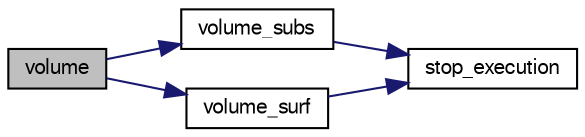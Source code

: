 digraph "volume"
{
  bgcolor="transparent";
  edge [fontname="FreeSans",fontsize="10",labelfontname="FreeSans",labelfontsize="10"];
  node [fontname="FreeSans",fontsize="10",shape=record];
  rankdir="LR";
  Node1 [label="volume",height=0.2,width=0.4,color="black", fillcolor="grey75", style="filled" fontcolor="black"];
  Node1 -> Node2 [color="midnightblue",fontsize="10",style="solid",fontname="FreeSans"];
  Node2 [label="volume_subs",height=0.2,width=0.4,color="black",URL="$b__volumes_8c.html#a1c66e2d4b15e6e8d0f008b6aee65dc66"];
  Node2 -> Node3 [color="midnightblue",fontsize="10",style="solid",fontname="FreeSans"];
  Node3 [label="stop_execution",height=0.2,width=0.4,color="black",URL="$t__utilities_8h.html#aad115bd95a94025215aa780dfcf894aa"];
  Node1 -> Node4 [color="midnightblue",fontsize="10",style="solid",fontname="FreeSans"];
  Node4 [label="volume_surf",height=0.2,width=0.4,color="black",URL="$b__volumes_8c.html#a97fa57952a12ee7928d27550a38975c6"];
  Node4 -> Node3 [color="midnightblue",fontsize="10",style="solid",fontname="FreeSans"];
}
